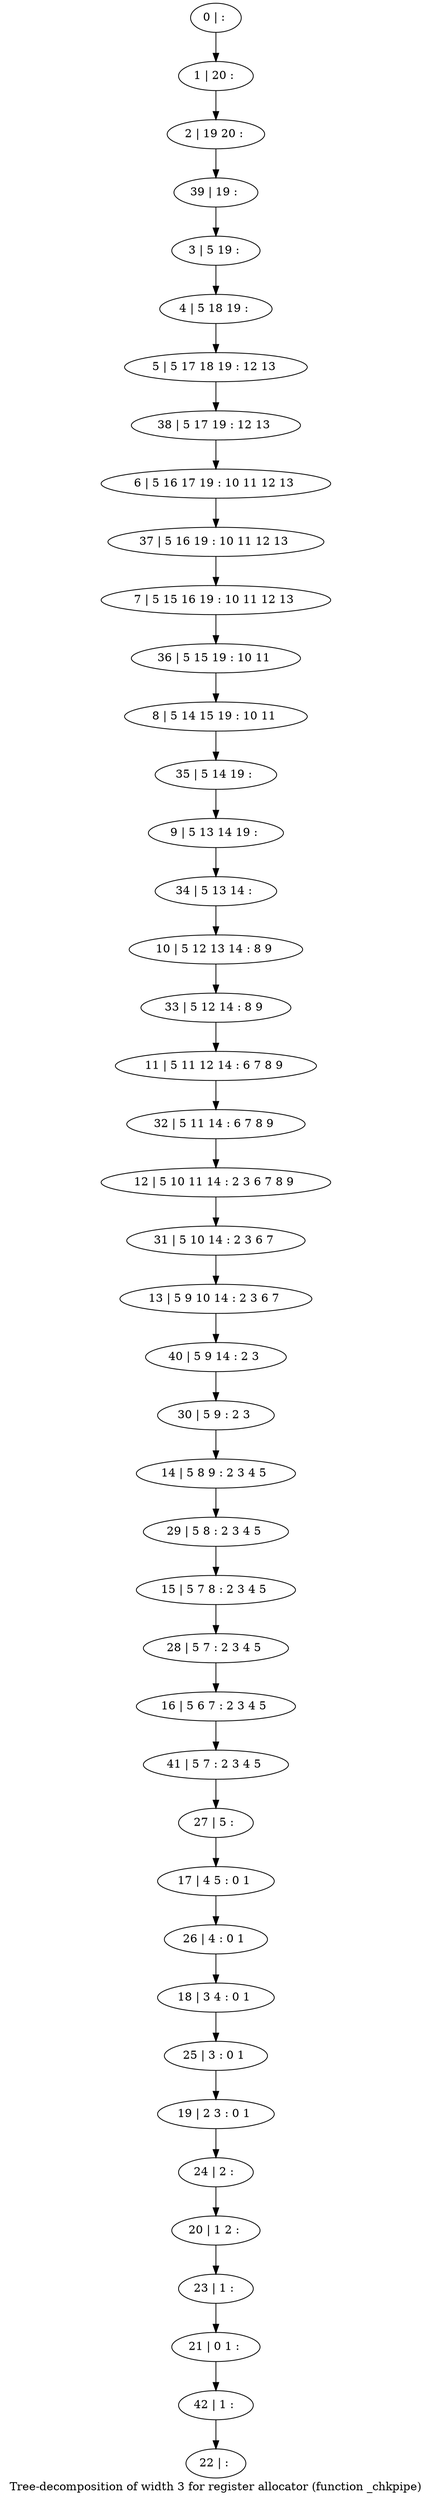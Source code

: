 digraph G {
graph [label="Tree-decomposition of width 3 for register allocator (function _chkpipe)"]
0[label="0 | : "];
1[label="1 | 20 : "];
2[label="2 | 19 20 : "];
3[label="3 | 5 19 : "];
4[label="4 | 5 18 19 : "];
5[label="5 | 5 17 18 19 : 12 13 "];
6[label="6 | 5 16 17 19 : 10 11 12 13 "];
7[label="7 | 5 15 16 19 : 10 11 12 13 "];
8[label="8 | 5 14 15 19 : 10 11 "];
9[label="9 | 5 13 14 19 : "];
10[label="10 | 5 12 13 14 : 8 9 "];
11[label="11 | 5 11 12 14 : 6 7 8 9 "];
12[label="12 | 5 10 11 14 : 2 3 6 7 8 9 "];
13[label="13 | 5 9 10 14 : 2 3 6 7 "];
14[label="14 | 5 8 9 : 2 3 4 5 "];
15[label="15 | 5 7 8 : 2 3 4 5 "];
16[label="16 | 5 6 7 : 2 3 4 5 "];
17[label="17 | 4 5 : 0 1 "];
18[label="18 | 3 4 : 0 1 "];
19[label="19 | 2 3 : 0 1 "];
20[label="20 | 1 2 : "];
21[label="21 | 0 1 : "];
22[label="22 | : "];
23[label="23 | 1 : "];
24[label="24 | 2 : "];
25[label="25 | 3 : 0 1 "];
26[label="26 | 4 : 0 1 "];
27[label="27 | 5 : "];
28[label="28 | 5 7 : 2 3 4 5 "];
29[label="29 | 5 8 : 2 3 4 5 "];
30[label="30 | 5 9 : 2 3 "];
31[label="31 | 5 10 14 : 2 3 6 7 "];
32[label="32 | 5 11 14 : 6 7 8 9 "];
33[label="33 | 5 12 14 : 8 9 "];
34[label="34 | 5 13 14 : "];
35[label="35 | 5 14 19 : "];
36[label="36 | 5 15 19 : 10 11 "];
37[label="37 | 5 16 19 : 10 11 12 13 "];
38[label="38 | 5 17 19 : 12 13 "];
39[label="39 | 19 : "];
40[label="40 | 5 9 14 : 2 3 "];
41[label="41 | 5 7 : 2 3 4 5 "];
42[label="42 | 1 : "];
0->1 ;
1->2 ;
3->4 ;
4->5 ;
23->21 ;
20->23 ;
24->20 ;
19->24 ;
25->19 ;
18->25 ;
26->18 ;
17->26 ;
27->17 ;
28->16 ;
15->28 ;
29->15 ;
14->29 ;
30->14 ;
31->13 ;
12->31 ;
32->12 ;
11->32 ;
33->11 ;
10->33 ;
34->10 ;
9->34 ;
35->9 ;
8->35 ;
36->8 ;
7->36 ;
37->7 ;
6->37 ;
38->6 ;
5->38 ;
39->3 ;
2->39 ;
40->30 ;
13->40 ;
41->27 ;
16->41 ;
42->22 ;
21->42 ;
}
